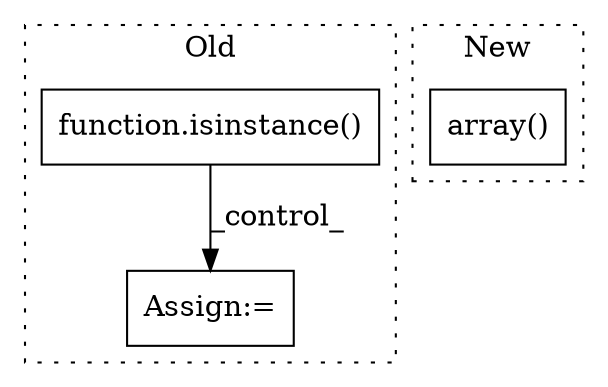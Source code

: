 digraph G {
subgraph cluster0 {
1 [label="function.isinstance()" a="75" s="4446,4473" l="11,1" shape="box"];
3 [label="Assign:=" a="68" s="4495" l="3" shape="box"];
label = "Old";
style="dotted";
}
subgraph cluster1 {
2 [label="array()" a="75" s="5296,5311" l="9,1" shape="box"];
label = "New";
style="dotted";
}
1 -> 3 [label="_control_"];
}